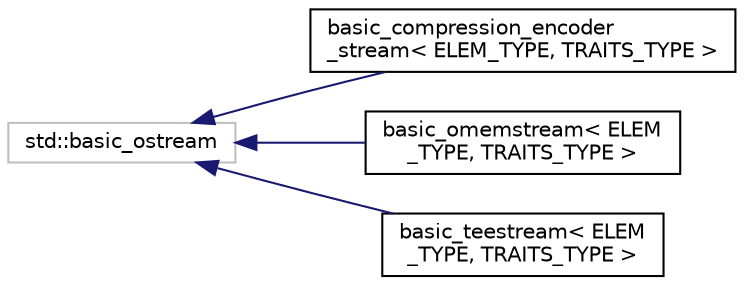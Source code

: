 digraph "Graphical Class Hierarchy"
{
 // LATEX_PDF_SIZE
  edge [fontname="Helvetica",fontsize="10",labelfontname="Helvetica",labelfontsize="10"];
  node [fontname="Helvetica",fontsize="10",shape=record];
  rankdir="LR";
  Node22 [label="std::basic_ostream",height=0.2,width=0.4,color="grey75", fillcolor="white", style="filled",tooltip=" "];
  Node22 -> Node0 [dir="back",color="midnightblue",fontsize="10",style="solid",fontname="Helvetica"];
  Node0 [label="basic_compression_encoder\l_stream\< ELEM_TYPE, TRAITS_TYPE \>",height=0.2,width=0.4,color="black", fillcolor="white", style="filled",URL="$classbasic__compression__encoder__stream.html",tooltip="Basic generic compression encoder stream."];
  Node22 -> Node24 [dir="back",color="midnightblue",fontsize="10",style="solid",fontname="Helvetica"];
  Node24 [label="basic_omemstream\< ELEM\l_TYPE, TRAITS_TYPE \>",height=0.2,width=0.4,color="black", fillcolor="white", style="filled",URL="$classbasic__omemstream.html",tooltip="Basic output memory stream. Creates output stream around the memory buffer. Supports seeking...."];
  Node22 -> Node25 [dir="back",color="midnightblue",fontsize="10",style="solid",fontname="Helvetica"];
  Node25 [label="basic_teestream\< ELEM\l_TYPE, TRAITS_TYPE \>",height=0.2,width=0.4,color="black", fillcolor="white", style="filled",URL="$classbasic__teestream.html",tooltip="Basic teestream. Distributes the input data into every bound output stream."];
}
